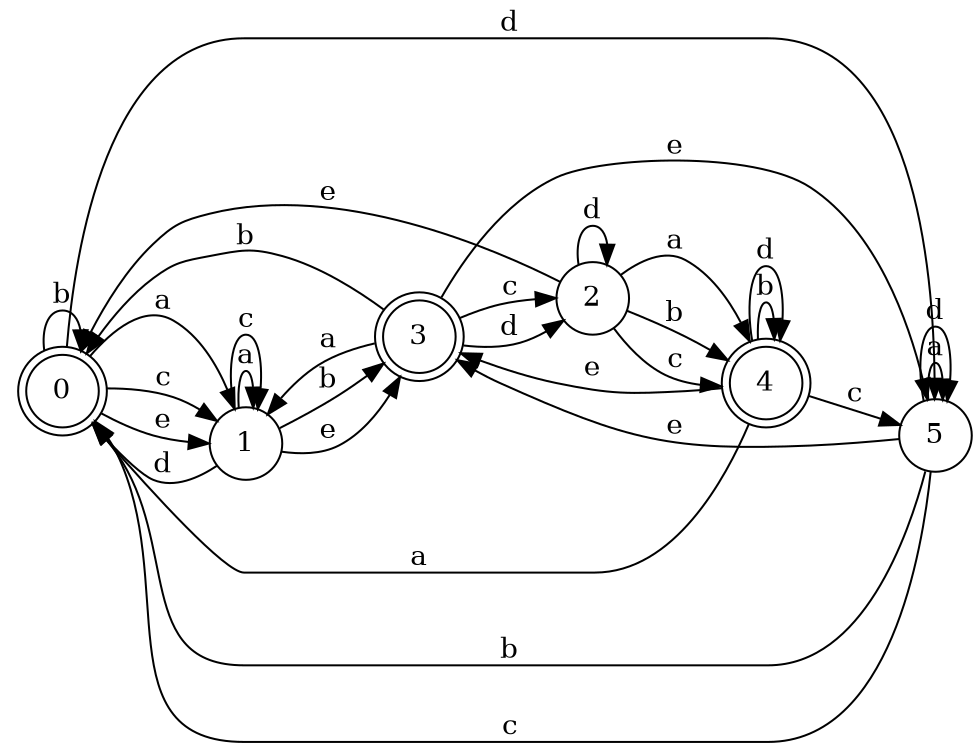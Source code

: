 digraph n5_2 {
__start0 [label="" shape="none"];

rankdir=LR;
size="8,5";

s0 [style="rounded,filled", color="black", fillcolor="white" shape="doublecircle", label="0"];
s1 [style="filled", color="black", fillcolor="white" shape="circle", label="1"];
s2 [style="filled", color="black", fillcolor="white" shape="circle", label="2"];
s3 [style="rounded,filled", color="black", fillcolor="white" shape="doublecircle", label="3"];
s4 [style="rounded,filled", color="black", fillcolor="white" shape="doublecircle", label="4"];
s5 [style="filled", color="black", fillcolor="white" shape="circle", label="5"];
s0 -> s1 [label="a"];
s0 -> s0 [label="b"];
s0 -> s1 [label="c"];
s0 -> s5 [label="d"];
s0 -> s1 [label="e"];
s1 -> s1 [label="a"];
s1 -> s3 [label="b"];
s1 -> s1 [label="c"];
s1 -> s0 [label="d"];
s1 -> s3 [label="e"];
s2 -> s4 [label="a"];
s2 -> s4 [label="b"];
s2 -> s4 [label="c"];
s2 -> s2 [label="d"];
s2 -> s0 [label="e"];
s3 -> s1 [label="a"];
s3 -> s0 [label="b"];
s3 -> s2 [label="c"];
s3 -> s2 [label="d"];
s3 -> s5 [label="e"];
s4 -> s0 [label="a"];
s4 -> s4 [label="b"];
s4 -> s5 [label="c"];
s4 -> s4 [label="d"];
s4 -> s3 [label="e"];
s5 -> s5 [label="a"];
s5 -> s0 [label="b"];
s5 -> s0 [label="c"];
s5 -> s5 [label="d"];
s5 -> s3 [label="e"];

}